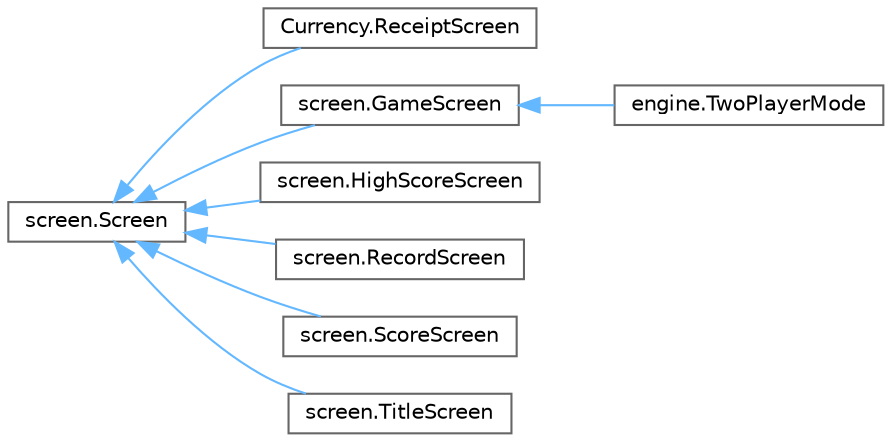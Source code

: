 digraph "Graphical Class Hierarchy"
{
 // LATEX_PDF_SIZE
  bgcolor="transparent";
  edge [fontname=Helvetica,fontsize=10,labelfontname=Helvetica,labelfontsize=10];
  node [fontname=Helvetica,fontsize=10,shape=box,height=0.2,width=0.4];
  rankdir="LR";
  Node0 [id="Node000000",label="screen.Screen",height=0.2,width=0.4,color="grey40", fillcolor="white", style="filled",URL="$classscreen_1_1_screen.html",tooltip="Implements a generic screen."];
  Node0 -> Node1 [id="edge17_Node000000_Node000001",dir="back",color="steelblue1",style="solid",tooltip=" "];
  Node1 [id="Node000001",label="Currency.ReceiptScreen",height=0.2,width=0.4,color="grey40", fillcolor="white", style="filled",URL="$class_currency_1_1_receipt_screen.html",tooltip="Implements the high scores screen, it shows player records."];
  Node0 -> Node2 [id="edge18_Node000000_Node000002",dir="back",color="steelblue1",style="solid",tooltip=" "];
  Node2 [id="Node000002",label="screen.GameScreen",height=0.2,width=0.4,color="grey40", fillcolor="white", style="filled",URL="$classscreen_1_1_game_screen.html",tooltip="Implements the game screen, where the action happens."];
  Node2 -> Node3 [id="edge19_Node000002_Node000003",dir="back",color="steelblue1",style="solid",tooltip=" "];
  Node3 [id="Node000003",label="engine.TwoPlayerMode",height=0.2,width=0.4,color="grey40", fillcolor="white", style="filled",URL="$classengine_1_1_two_player_mode.html",tooltip=" "];
  Node0 -> Node4 [id="edge20_Node000000_Node000004",dir="back",color="steelblue1",style="solid",tooltip=" "];
  Node4 [id="Node000004",label="screen.HighScoreScreen",height=0.2,width=0.4,color="grey40", fillcolor="white", style="filled",URL="$classscreen_1_1_high_score_screen.html",tooltip="Implements the high scores screen, it shows player records."];
  Node0 -> Node5 [id="edge21_Node000000_Node000005",dir="back",color="steelblue1",style="solid",tooltip=" "];
  Node5 [id="Node000005",label="screen.RecordScreen",height=0.2,width=0.4,color="grey40", fillcolor="white", style="filled",URL="$classscreen_1_1_record_screen.html",tooltip="Implements past user recorded score."];
  Node0 -> Node6 [id="edge22_Node000000_Node000006",dir="back",color="steelblue1",style="solid",tooltip=" "];
  Node6 [id="Node000006",label="screen.ScoreScreen",height=0.2,width=0.4,color="grey40", fillcolor="white", style="filled",URL="$classscreen_1_1_score_screen.html",tooltip="Implements the score screen."];
  Node0 -> Node7 [id="edge23_Node000000_Node000007",dir="back",color="steelblue1",style="solid",tooltip=" "];
  Node7 [id="Node000007",label="screen.TitleScreen",height=0.2,width=0.4,color="grey40", fillcolor="white", style="filled",URL="$classscreen_1_1_title_screen.html",tooltip="Implements the title screen."];
}
